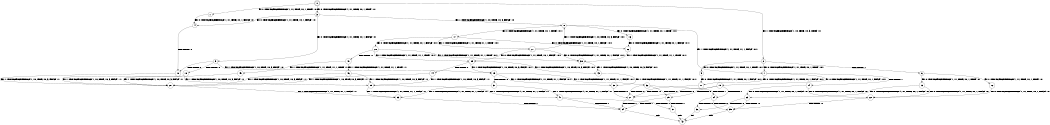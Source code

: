 digraph BCG {
size = "7, 10.5";
center = TRUE;
node [shape = circle];
0 [peripheries = 2];
0 -> 1 [label = "EX !0 !ATOMIC_EXCH_BRANCH (1, +1, TRUE, +0, 1, TRUE) !:0:"];
0 -> 2 [label = "EX !1 !ATOMIC_EXCH_BRANCH (1, +0, TRUE, +0, 3, TRUE) !:0:"];
0 -> 3 [label = "EX !0 !ATOMIC_EXCH_BRANCH (1, +1, TRUE, +0, 1, TRUE) !:0:"];
1 -> 4 [label = "EX !0 !ATOMIC_EXCH_BRANCH (1, +1, TRUE, +0, 1, FALSE) !:0:"];
2 -> 5 [label = "EX !0 !ATOMIC_EXCH_BRANCH (1, +1, TRUE, +0, 1, TRUE) !:0:1:"];
2 -> 6 [label = "TERMINATE !1"];
2 -> 7 [label = "EX !0 !ATOMIC_EXCH_BRANCH (1, +1, TRUE, +0, 1, TRUE) !:0:1:"];
3 -> 4 [label = "EX !0 !ATOMIC_EXCH_BRANCH (1, +1, TRUE, +0, 1, FALSE) !:0:"];
3 -> 8 [label = "EX !1 !ATOMIC_EXCH_BRANCH (1, +0, TRUE, +0, 3, FALSE) !:0:"];
3 -> 9 [label = "EX !0 !ATOMIC_EXCH_BRANCH (1, +1, TRUE, +0, 1, FALSE) !:0:"];
4 -> 10 [label = "TERMINATE !0"];
5 -> 11 [label = "EX !0 !ATOMIC_EXCH_BRANCH (1, +1, TRUE, +0, 1, FALSE) !:0:1:"];
6 -> 12 [label = "EX !0 !ATOMIC_EXCH_BRANCH (1, +1, TRUE, +0, 1, TRUE) !:0:"];
6 -> 13 [label = "EX !0 !ATOMIC_EXCH_BRANCH (1, +1, TRUE, +0, 1, TRUE) !:0:"];
7 -> 11 [label = "EX !0 !ATOMIC_EXCH_BRANCH (1, +1, TRUE, +0, 1, FALSE) !:0:1:"];
7 -> 14 [label = "TERMINATE !1"];
7 -> 15 [label = "EX !0 !ATOMIC_EXCH_BRANCH (1, +1, TRUE, +0, 1, FALSE) !:0:1:"];
8 -> 16 [label = "EX !0 !ATOMIC_EXCH_BRANCH (1, +1, TRUE, +0, 1, TRUE) !:0:1:"];
8 -> 7 [label = "EX !1 !ATOMIC_EXCH_BRANCH (1, +1, TRUE, +1, 1, FALSE) !:0:1:"];
8 -> 17 [label = "EX !0 !ATOMIC_EXCH_BRANCH (1, +1, TRUE, +0, 1, TRUE) !:0:1:"];
9 -> 10 [label = "TERMINATE !0"];
9 -> 18 [label = "TERMINATE !0"];
9 -> 19 [label = "EX !1 !ATOMIC_EXCH_BRANCH (1, +0, TRUE, +0, 3, FALSE) !:0:"];
10 -> 20 [label = "EX !1 !ATOMIC_EXCH_BRANCH (1, +0, TRUE, +0, 3, FALSE) !:1:"];
11 -> 21 [label = "TERMINATE !0"];
12 -> 22 [label = "EX !0 !ATOMIC_EXCH_BRANCH (1, +1, TRUE, +0, 1, FALSE) !:0:"];
13 -> 22 [label = "EX !0 !ATOMIC_EXCH_BRANCH (1, +1, TRUE, +0, 1, FALSE) !:0:"];
13 -> 23 [label = "EX !0 !ATOMIC_EXCH_BRANCH (1, +1, TRUE, +0, 1, FALSE) !:0:"];
14 -> 22 [label = "EX !0 !ATOMIC_EXCH_BRANCH (1, +1, TRUE, +0, 1, FALSE) !:0:"];
14 -> 23 [label = "EX !0 !ATOMIC_EXCH_BRANCH (1, +1, TRUE, +0, 1, FALSE) !:0:"];
15 -> 21 [label = "TERMINATE !0"];
15 -> 24 [label = "TERMINATE !1"];
15 -> 25 [label = "TERMINATE !0"];
16 -> 26 [label = "EX !0 !ATOMIC_EXCH_BRANCH (1, +1, TRUE, +0, 1, FALSE) !:0:1:"];
17 -> 26 [label = "EX !0 !ATOMIC_EXCH_BRANCH (1, +1, TRUE, +0, 1, FALSE) !:0:1:"];
17 -> 27 [label = "EX !1 !ATOMIC_EXCH_BRANCH (1, +1, TRUE, +1, 1, TRUE) !:0:1:"];
17 -> 28 [label = "EX !0 !ATOMIC_EXCH_BRANCH (1, +1, TRUE, +0, 1, FALSE) !:0:1:"];
18 -> 20 [label = "EX !1 !ATOMIC_EXCH_BRANCH (1, +0, TRUE, +0, 3, FALSE) !:1:"];
18 -> 29 [label = "EX !1 !ATOMIC_EXCH_BRANCH (1, +0, TRUE, +0, 3, FALSE) !:1:"];
19 -> 30 [label = "EX !1 !ATOMIC_EXCH_BRANCH (1, +1, TRUE, +1, 1, FALSE) !:0:1:"];
19 -> 31 [label = "TERMINATE !0"];
19 -> 32 [label = "EX !1 !ATOMIC_EXCH_BRANCH (1, +1, TRUE, +1, 1, FALSE) !:0:1:"];
20 -> 33 [label = "EX !1 !ATOMIC_EXCH_BRANCH (1, +1, TRUE, +1, 1, FALSE) !:1:"];
21 -> 34 [label = "TERMINATE !1"];
22 -> 35 [label = "TERMINATE !0"];
23 -> 35 [label = "TERMINATE !0"];
23 -> 36 [label = "TERMINATE !0"];
24 -> 35 [label = "TERMINATE !0"];
24 -> 36 [label = "TERMINATE !0"];
25 -> 34 [label = "TERMINATE !1"];
25 -> 37 [label = "TERMINATE !1"];
26 -> 38 [label = "EX !1 !ATOMIC_EXCH_BRANCH (1, +1, TRUE, +1, 1, TRUE) !:0:1:"];
27 -> 38 [label = "EX !0 !ATOMIC_EXCH_BRANCH (1, +1, TRUE, +0, 1, FALSE) !:0:1:"];
27 -> 8 [label = "EX !1 !ATOMIC_EXCH_BRANCH (1, +0, TRUE, +0, 3, FALSE) !:0:1:"];
27 -> 39 [label = "EX !0 !ATOMIC_EXCH_BRANCH (1, +1, TRUE, +0, 1, FALSE) !:0:1:"];
28 -> 38 [label = "EX !1 !ATOMIC_EXCH_BRANCH (1, +1, TRUE, +1, 1, TRUE) !:0:1:"];
28 -> 40 [label = "TERMINATE !0"];
28 -> 39 [label = "EX !1 !ATOMIC_EXCH_BRANCH (1, +1, TRUE, +1, 1, TRUE) !:0:1:"];
29 -> 33 [label = "EX !1 !ATOMIC_EXCH_BRANCH (1, +1, TRUE, +1, 1, FALSE) !:1:"];
29 -> 41 [label = "EX !1 !ATOMIC_EXCH_BRANCH (1, +1, TRUE, +1, 1, FALSE) !:1:"];
30 -> 21 [label = "TERMINATE !0"];
31 -> 33 [label = "EX !1 !ATOMIC_EXCH_BRANCH (1, +1, TRUE, +1, 1, FALSE) !:1:"];
31 -> 41 [label = "EX !1 !ATOMIC_EXCH_BRANCH (1, +1, TRUE, +1, 1, FALSE) !:1:"];
32 -> 21 [label = "TERMINATE !0"];
32 -> 24 [label = "TERMINATE !1"];
32 -> 25 [label = "TERMINATE !0"];
33 -> 34 [label = "TERMINATE !1"];
34 -> 42 [label = "exit"];
35 -> 42 [label = "exit"];
36 -> 42 [label = "exit"];
37 -> 42 [label = "exit"];
38 -> 43 [label = "EX !1 !ATOMIC_EXCH_BRANCH (1, +0, TRUE, +0, 3, FALSE) !:0:1:"];
39 -> 43 [label = "EX !1 !ATOMIC_EXCH_BRANCH (1, +0, TRUE, +0, 3, FALSE) !:0:1:"];
39 -> 44 [label = "TERMINATE !0"];
39 -> 19 [label = "EX !1 !ATOMIC_EXCH_BRANCH (1, +0, TRUE, +0, 3, FALSE) !:0:1:"];
40 -> 45 [label = "EX !1 !ATOMIC_EXCH_BRANCH (1, +1, TRUE, +1, 1, TRUE) !:1:"];
40 -> 46 [label = "EX !1 !ATOMIC_EXCH_BRANCH (1, +1, TRUE, +1, 1, TRUE) !:1:"];
41 -> 34 [label = "TERMINATE !1"];
41 -> 37 [label = "TERMINATE !1"];
43 -> 30 [label = "EX !1 !ATOMIC_EXCH_BRANCH (1, +1, TRUE, +1, 1, FALSE) !:0:1:"];
44 -> 20 [label = "EX !1 !ATOMIC_EXCH_BRANCH (1, +0, TRUE, +0, 3, FALSE) !:1:"];
44 -> 29 [label = "EX !1 !ATOMIC_EXCH_BRANCH (1, +0, TRUE, +0, 3, FALSE) !:1:"];
45 -> 20 [label = "EX !1 !ATOMIC_EXCH_BRANCH (1, +0, TRUE, +0, 3, FALSE) !:1:"];
46 -> 20 [label = "EX !1 !ATOMIC_EXCH_BRANCH (1, +0, TRUE, +0, 3, FALSE) !:1:"];
46 -> 29 [label = "EX !1 !ATOMIC_EXCH_BRANCH (1, +0, TRUE, +0, 3, FALSE) !:1:"];
}
